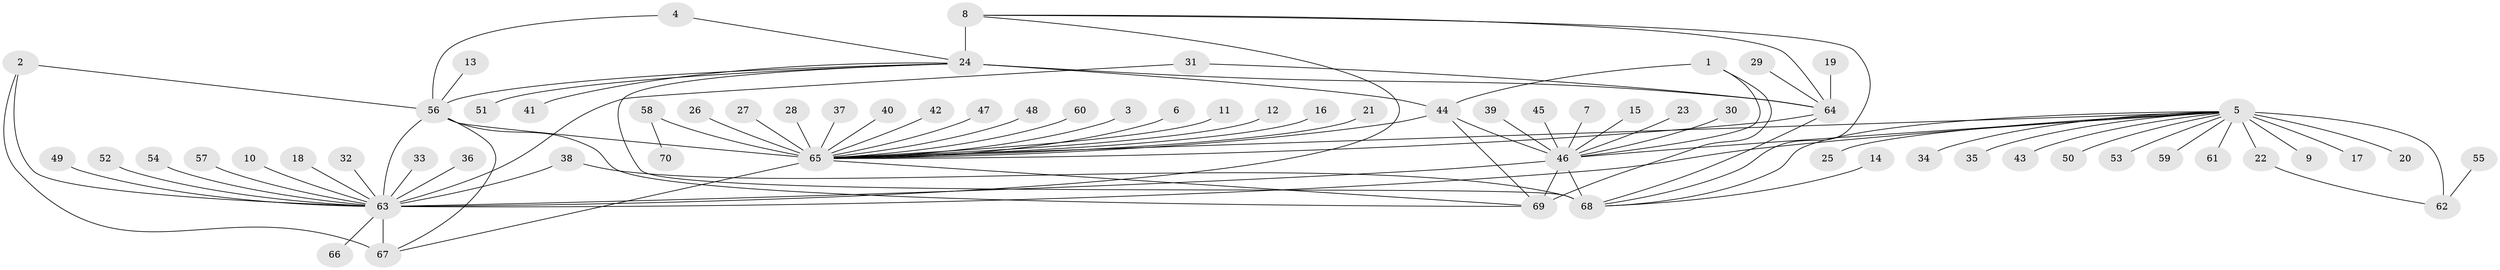 // original degree distribution, {8: 0.05, 13: 0.02857142857142857, 9: 0.02857142857142857, 12: 0.007142857142857143, 11: 0.02857142857142857, 7: 0.03571428571428571, 10: 0.05, 6: 0.02142857142857143, 1: 0.5714285714285714, 3: 0.02142857142857143, 4: 0.014285714285714285, 2: 0.14285714285714285}
// Generated by graph-tools (version 1.1) at 2025/50/03/09/25 03:50:36]
// undirected, 70 vertices, 93 edges
graph export_dot {
graph [start="1"]
  node [color=gray90,style=filled];
  1;
  2;
  3;
  4;
  5;
  6;
  7;
  8;
  9;
  10;
  11;
  12;
  13;
  14;
  15;
  16;
  17;
  18;
  19;
  20;
  21;
  22;
  23;
  24;
  25;
  26;
  27;
  28;
  29;
  30;
  31;
  32;
  33;
  34;
  35;
  36;
  37;
  38;
  39;
  40;
  41;
  42;
  43;
  44;
  45;
  46;
  47;
  48;
  49;
  50;
  51;
  52;
  53;
  54;
  55;
  56;
  57;
  58;
  59;
  60;
  61;
  62;
  63;
  64;
  65;
  66;
  67;
  68;
  69;
  70;
  1 -- 44 [weight=1.0];
  1 -- 46 [weight=4.0];
  1 -- 69 [weight=1.0];
  2 -- 56 [weight=1.0];
  2 -- 63 [weight=4.0];
  2 -- 67 [weight=1.0];
  3 -- 65 [weight=1.0];
  4 -- 24 [weight=1.0];
  4 -- 56 [weight=1.0];
  5 -- 9 [weight=1.0];
  5 -- 17 [weight=1.0];
  5 -- 20 [weight=1.0];
  5 -- 22 [weight=5.0];
  5 -- 25 [weight=1.0];
  5 -- 34 [weight=1.0];
  5 -- 35 [weight=1.0];
  5 -- 43 [weight=1.0];
  5 -- 46 [weight=2.0];
  5 -- 50 [weight=1.0];
  5 -- 53 [weight=1.0];
  5 -- 59 [weight=1.0];
  5 -- 61 [weight=1.0];
  5 -- 62 [weight=5.0];
  5 -- 63 [weight=1.0];
  5 -- 65 [weight=1.0];
  5 -- 68 [weight=1.0];
  6 -- 65 [weight=1.0];
  7 -- 46 [weight=1.0];
  8 -- 24 [weight=4.0];
  8 -- 63 [weight=1.0];
  8 -- 64 [weight=1.0];
  8 -- 68 [weight=1.0];
  10 -- 63 [weight=1.0];
  11 -- 65 [weight=1.0];
  12 -- 65 [weight=1.0];
  13 -- 56 [weight=1.0];
  14 -- 68 [weight=1.0];
  15 -- 46 [weight=1.0];
  16 -- 65 [weight=1.0];
  18 -- 63 [weight=1.0];
  19 -- 64 [weight=1.0];
  21 -- 65 [weight=1.0];
  22 -- 62 [weight=1.0];
  23 -- 46 [weight=1.0];
  24 -- 41 [weight=1.0];
  24 -- 44 [weight=1.0];
  24 -- 51 [weight=1.0];
  24 -- 56 [weight=1.0];
  24 -- 64 [weight=4.0];
  24 -- 68 [weight=4.0];
  26 -- 65 [weight=1.0];
  27 -- 65 [weight=1.0];
  28 -- 65 [weight=1.0];
  29 -- 64 [weight=1.0];
  30 -- 46 [weight=1.0];
  31 -- 63 [weight=1.0];
  31 -- 64 [weight=1.0];
  32 -- 63 [weight=1.0];
  33 -- 63 [weight=1.0];
  36 -- 63 [weight=1.0];
  37 -- 65 [weight=1.0];
  38 -- 63 [weight=1.0];
  38 -- 68 [weight=1.0];
  39 -- 46 [weight=1.0];
  40 -- 65 [weight=1.0];
  42 -- 65 [weight=1.0];
  44 -- 46 [weight=4.0];
  44 -- 65 [weight=1.0];
  44 -- 69 [weight=1.0];
  45 -- 46 [weight=1.0];
  46 -- 63 [weight=1.0];
  46 -- 68 [weight=1.0];
  46 -- 69 [weight=4.0];
  47 -- 65 [weight=1.0];
  48 -- 65 [weight=1.0];
  49 -- 63 [weight=1.0];
  52 -- 63 [weight=1.0];
  54 -- 63 [weight=1.0];
  55 -- 62 [weight=1.0];
  56 -- 63 [weight=4.0];
  56 -- 65 [weight=2.0];
  56 -- 67 [weight=1.0];
  56 -- 69 [weight=1.0];
  57 -- 63 [weight=1.0];
  58 -- 65 [weight=10.0];
  58 -- 70 [weight=1.0];
  60 -- 65 [weight=1.0];
  63 -- 66 [weight=1.0];
  63 -- 67 [weight=4.0];
  64 -- 65 [weight=1.0];
  64 -- 68 [weight=1.0];
  65 -- 67 [weight=1.0];
  65 -- 69 [weight=1.0];
}
